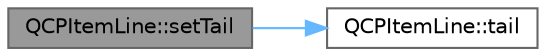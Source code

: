digraph "QCPItemLine::setTail"
{
 // LATEX_PDF_SIZE
  bgcolor="transparent";
  edge [fontname=Helvetica,fontsize=10,labelfontname=Helvetica,labelfontsize=10];
  node [fontname=Helvetica,fontsize=10,shape=box,height=0.2,width=0.4];
  rankdir="LR";
  Node1 [label="QCPItemLine::setTail",height=0.2,width=0.4,color="gray40", fillcolor="grey60", style="filled", fontcolor="black",tooltip=" "];
  Node1 -> Node2 [color="steelblue1",style="solid"];
  Node2 [label="QCPItemLine::tail",height=0.2,width=0.4,color="grey40", fillcolor="white", style="filled",URL="$class_q_c_p_item_line.html#ac085d3939ec11d7a4d592dc2ed578360",tooltip=" "];
}
